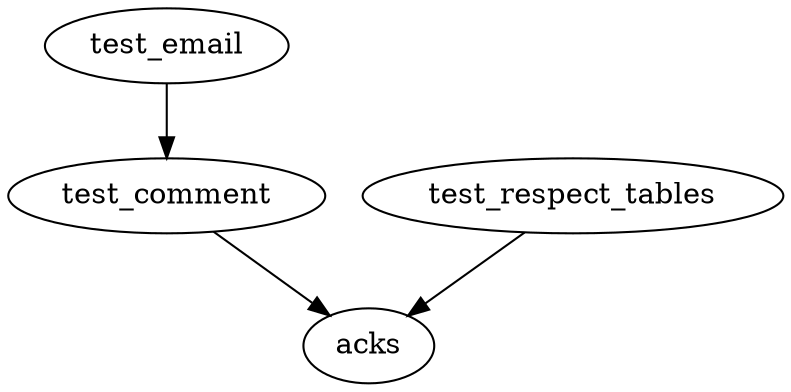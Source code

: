 digraph config {
    // Sometimes it's useful to have multiple potential validation paths. For example, we might have a bot account
    // that should also be allowed to acknowledge alerts. To do this, we can specify multiple paths into the acks pseudonode.

    // First, the regular human path, which must have an email and a comment.
    test_email -> test_comment [type="regex" field="creator" regex=".+@example.com"]; // First check the email
    test_comment -> acks [type="regex" field="comment" regex=".+"]; // Then check the comment.

    // And then a bot path where we don't need a comment, if the `from` is `RespectTables`:
    test_respect_tables -> acks [type="regex" field="creator" regex="RespectTables"];
}

